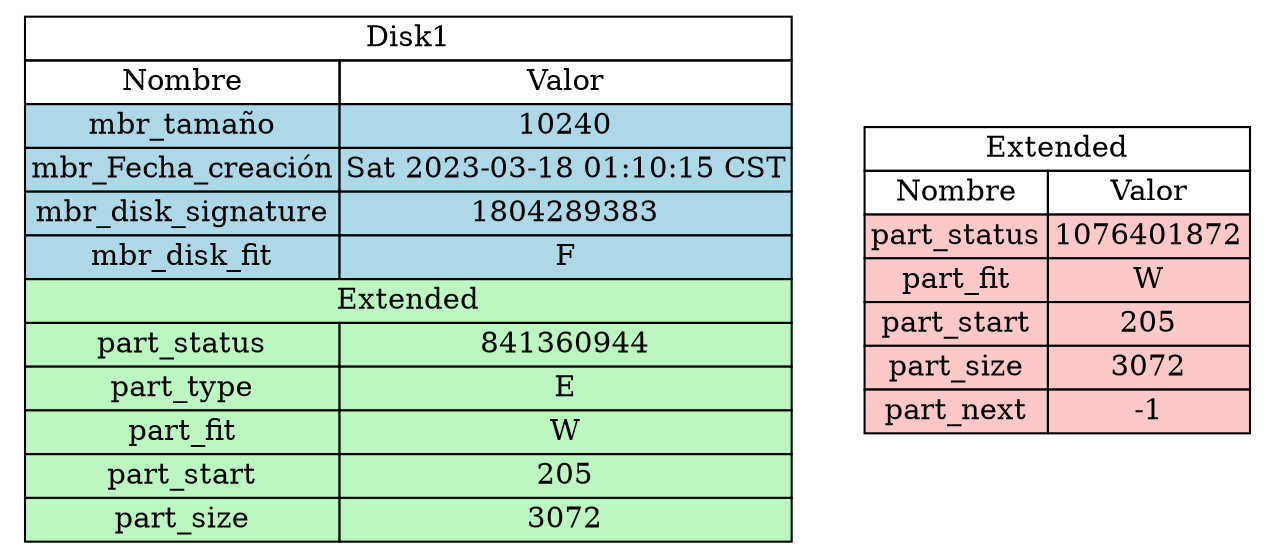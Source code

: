 digraph {
tbl [
shape=plaintext
 label=<
<table border='0' cellborder='1' cellspacing='0'>
<tr><td colspan="3">Disk1</td></tr>
<th><td>Nombre</td><td>Valor</td></th>
<tr><td bgcolor="lightblue">mbr_tamaño</td><td bgcolor="lightblue">10240</td></tr>
<tr><td bgcolor="lightblue">mbr_Fecha_creación</td><td bgcolor="lightblue">Sat 2023-03-18 01:10:15 CST</td></tr>
<tr><td bgcolor="lightblue">mbr_disk_signature</td><td bgcolor="lightblue">1804289383</td></tr>
<tr><td bgcolor="lightblue">mbr_disk_fit</td><td bgcolor="lightblue">F</td></tr>
<tr><td colspan="2" bgcolor="#bcf7c1">Extended</td></tr>
<tr><td bgcolor="#bcf7c1">part_status</td><td bgcolor="#bcf7c1">841360944</td></tr>
<tr><td bgcolor="#bcf7c1">part_type</td><td bgcolor="#bcf7c1">E</td></tr>
<tr><td bgcolor="#bcf7c1">part_fit</td><td bgcolor="#bcf7c1">W</td></tr>
<tr><td bgcolor="#bcf7c1">part_start</td><td bgcolor="#bcf7c1">205</td></tr>
<tr><td bgcolor="#bcf7c1">part_size</td><td bgcolor="#bcf7c1">3072</td></tr>
</table>
>];

tbl1 [
shape=plaintext
 label=<
<table border='0' cellborder='1' cellspacing='0'>
<tr><td colspan="3">Extended</td></tr>
<th><td>Nombre</td><td>Valor</td></th>
<tr><td bgcolor="#fcc8c8">part_status</td><td bgcolor="#fcc8c8">1076401872</td></tr>
<tr><td bgcolor="#fcc8c8">part_fit</td><td bgcolor="#fcc8c8">W</td></tr>
<tr><td bgcolor="#fcc8c8">part_start</td><td bgcolor="#fcc8c8">205</td></tr>
<tr><td bgcolor="#fcc8c8">part_size</td><td bgcolor="#fcc8c8">3072</td></tr>
<tr><td bgcolor="#fcc8c8">part_next</td><td bgcolor="#fcc8c8">-1</td></tr>
</table>
>];
}
